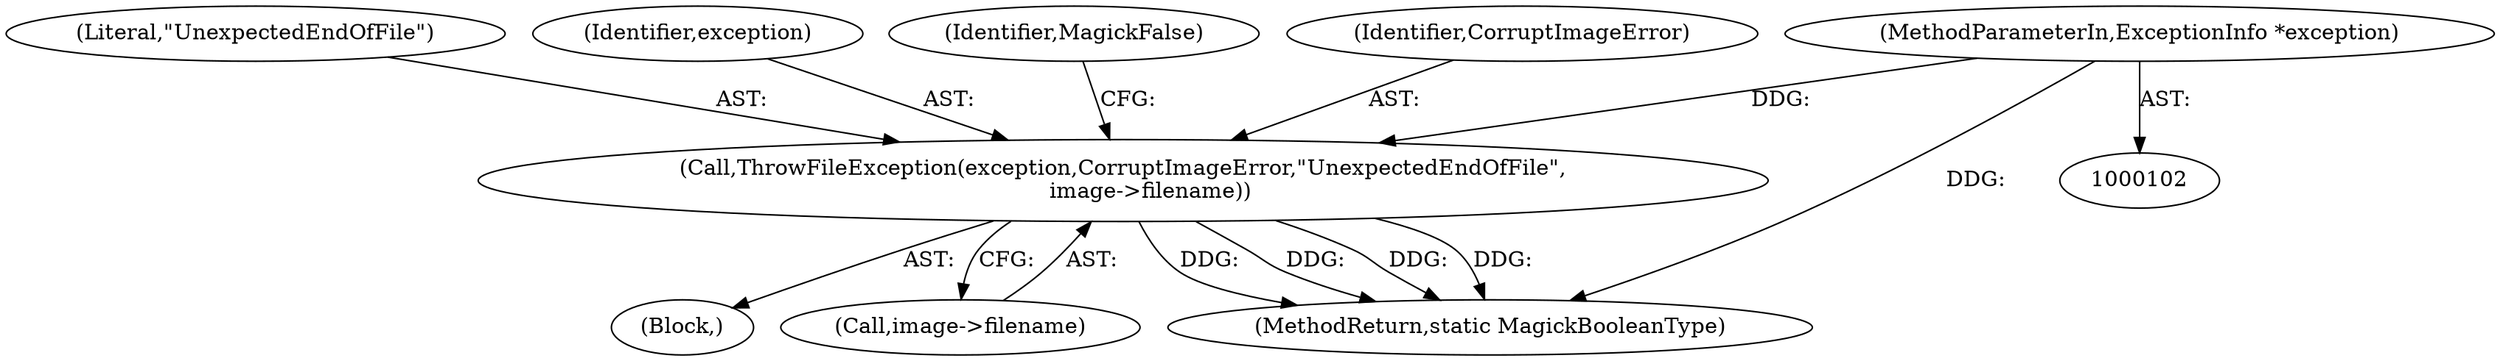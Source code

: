 digraph "0_ImageMagick_3ab016764c7f787829d9065440d86f5609765110@pointer" {
"1000118" [label="(Call,ThrowFileException(exception,CorruptImageError,\"UnexpectedEndOfFile\",\n        image->filename))"];
"1000106" [label="(MethodParameterIn,ExceptionInfo *exception)"];
"1000117" [label="(Block,)"];
"1000121" [label="(Literal,\"UnexpectedEndOfFile\")"];
"1000119" [label="(Identifier,exception)"];
"1000122" [label="(Call,image->filename)"];
"1000126" [label="(Identifier,MagickFalse)"];
"1000201" [label="(MethodReturn,static MagickBooleanType)"];
"1000120" [label="(Identifier,CorruptImageError)"];
"1000118" [label="(Call,ThrowFileException(exception,CorruptImageError,\"UnexpectedEndOfFile\",\n        image->filename))"];
"1000106" [label="(MethodParameterIn,ExceptionInfo *exception)"];
"1000118" -> "1000117"  [label="AST: "];
"1000118" -> "1000122"  [label="CFG: "];
"1000119" -> "1000118"  [label="AST: "];
"1000120" -> "1000118"  [label="AST: "];
"1000121" -> "1000118"  [label="AST: "];
"1000122" -> "1000118"  [label="AST: "];
"1000126" -> "1000118"  [label="CFG: "];
"1000118" -> "1000201"  [label="DDG: "];
"1000118" -> "1000201"  [label="DDG: "];
"1000118" -> "1000201"  [label="DDG: "];
"1000118" -> "1000201"  [label="DDG: "];
"1000106" -> "1000118"  [label="DDG: "];
"1000106" -> "1000102"  [label="AST: "];
"1000106" -> "1000201"  [label="DDG: "];
}
